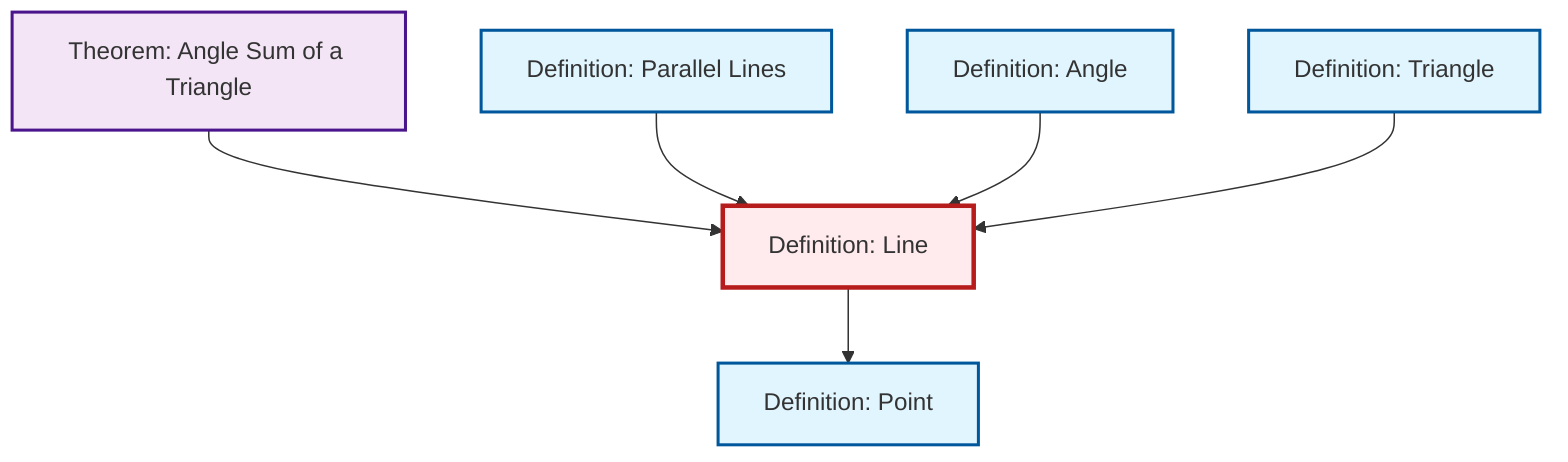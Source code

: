 graph TD
    classDef definition fill:#e1f5fe,stroke:#01579b,stroke-width:2px
    classDef theorem fill:#f3e5f5,stroke:#4a148c,stroke-width:2px
    classDef axiom fill:#fff3e0,stroke:#e65100,stroke-width:2px
    classDef example fill:#e8f5e9,stroke:#1b5e20,stroke-width:2px
    classDef current fill:#ffebee,stroke:#b71c1c,stroke-width:3px
    def-point["Definition: Point"]:::definition
    def-triangle["Definition: Triangle"]:::definition
    thm-angle-sum-triangle["Theorem: Angle Sum of a Triangle"]:::theorem
    def-parallel["Definition: Parallel Lines"]:::definition
    def-line["Definition: Line"]:::definition
    def-angle["Definition: Angle"]:::definition
    def-line --> def-point
    thm-angle-sum-triangle --> def-line
    def-parallel --> def-line
    def-angle --> def-line
    def-triangle --> def-line
    class def-line current